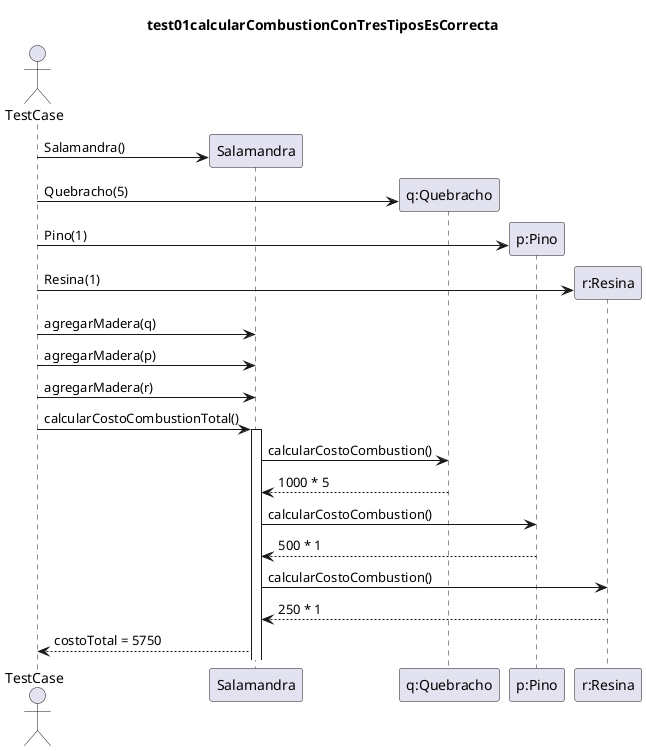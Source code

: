 @startuml
title test01calcularCombustionConTresTiposEsCorrecta
actor TestCase

create Salamandra
TestCase -> Salamandra: Salamandra()
create "q:Quebracho"
TestCase -> "q:Quebracho": Quebracho(5)
create "p:Pino"
TestCase -> "p:Pino": Pino(1)
create "r:Resina"
TestCase -> "r:Resina": Resina(1)

TestCase -> Salamandra: agregarMadera(q)
TestCase -> Salamandra: agregarMadera(p)
TestCase -> Salamandra: agregarMadera(r)
TestCase -> Salamandra++: calcularCostoCombustionTotal()
Salamandra -> "q:Quebracho": calcularCostoCombustion()
"q:Quebracho" --> Salamandra: 1000 * 5
Salamandra -> "p:Pino": calcularCostoCombustion()
"p:Pino" --> Salamandra: 500 * 1
Salamandra -> "r:Resina": calcularCostoCombustion()
"r:Resina" --> Salamandra: 250 * 1
Salamandra --> TestCase: costoTotal = 5750

@enduml
